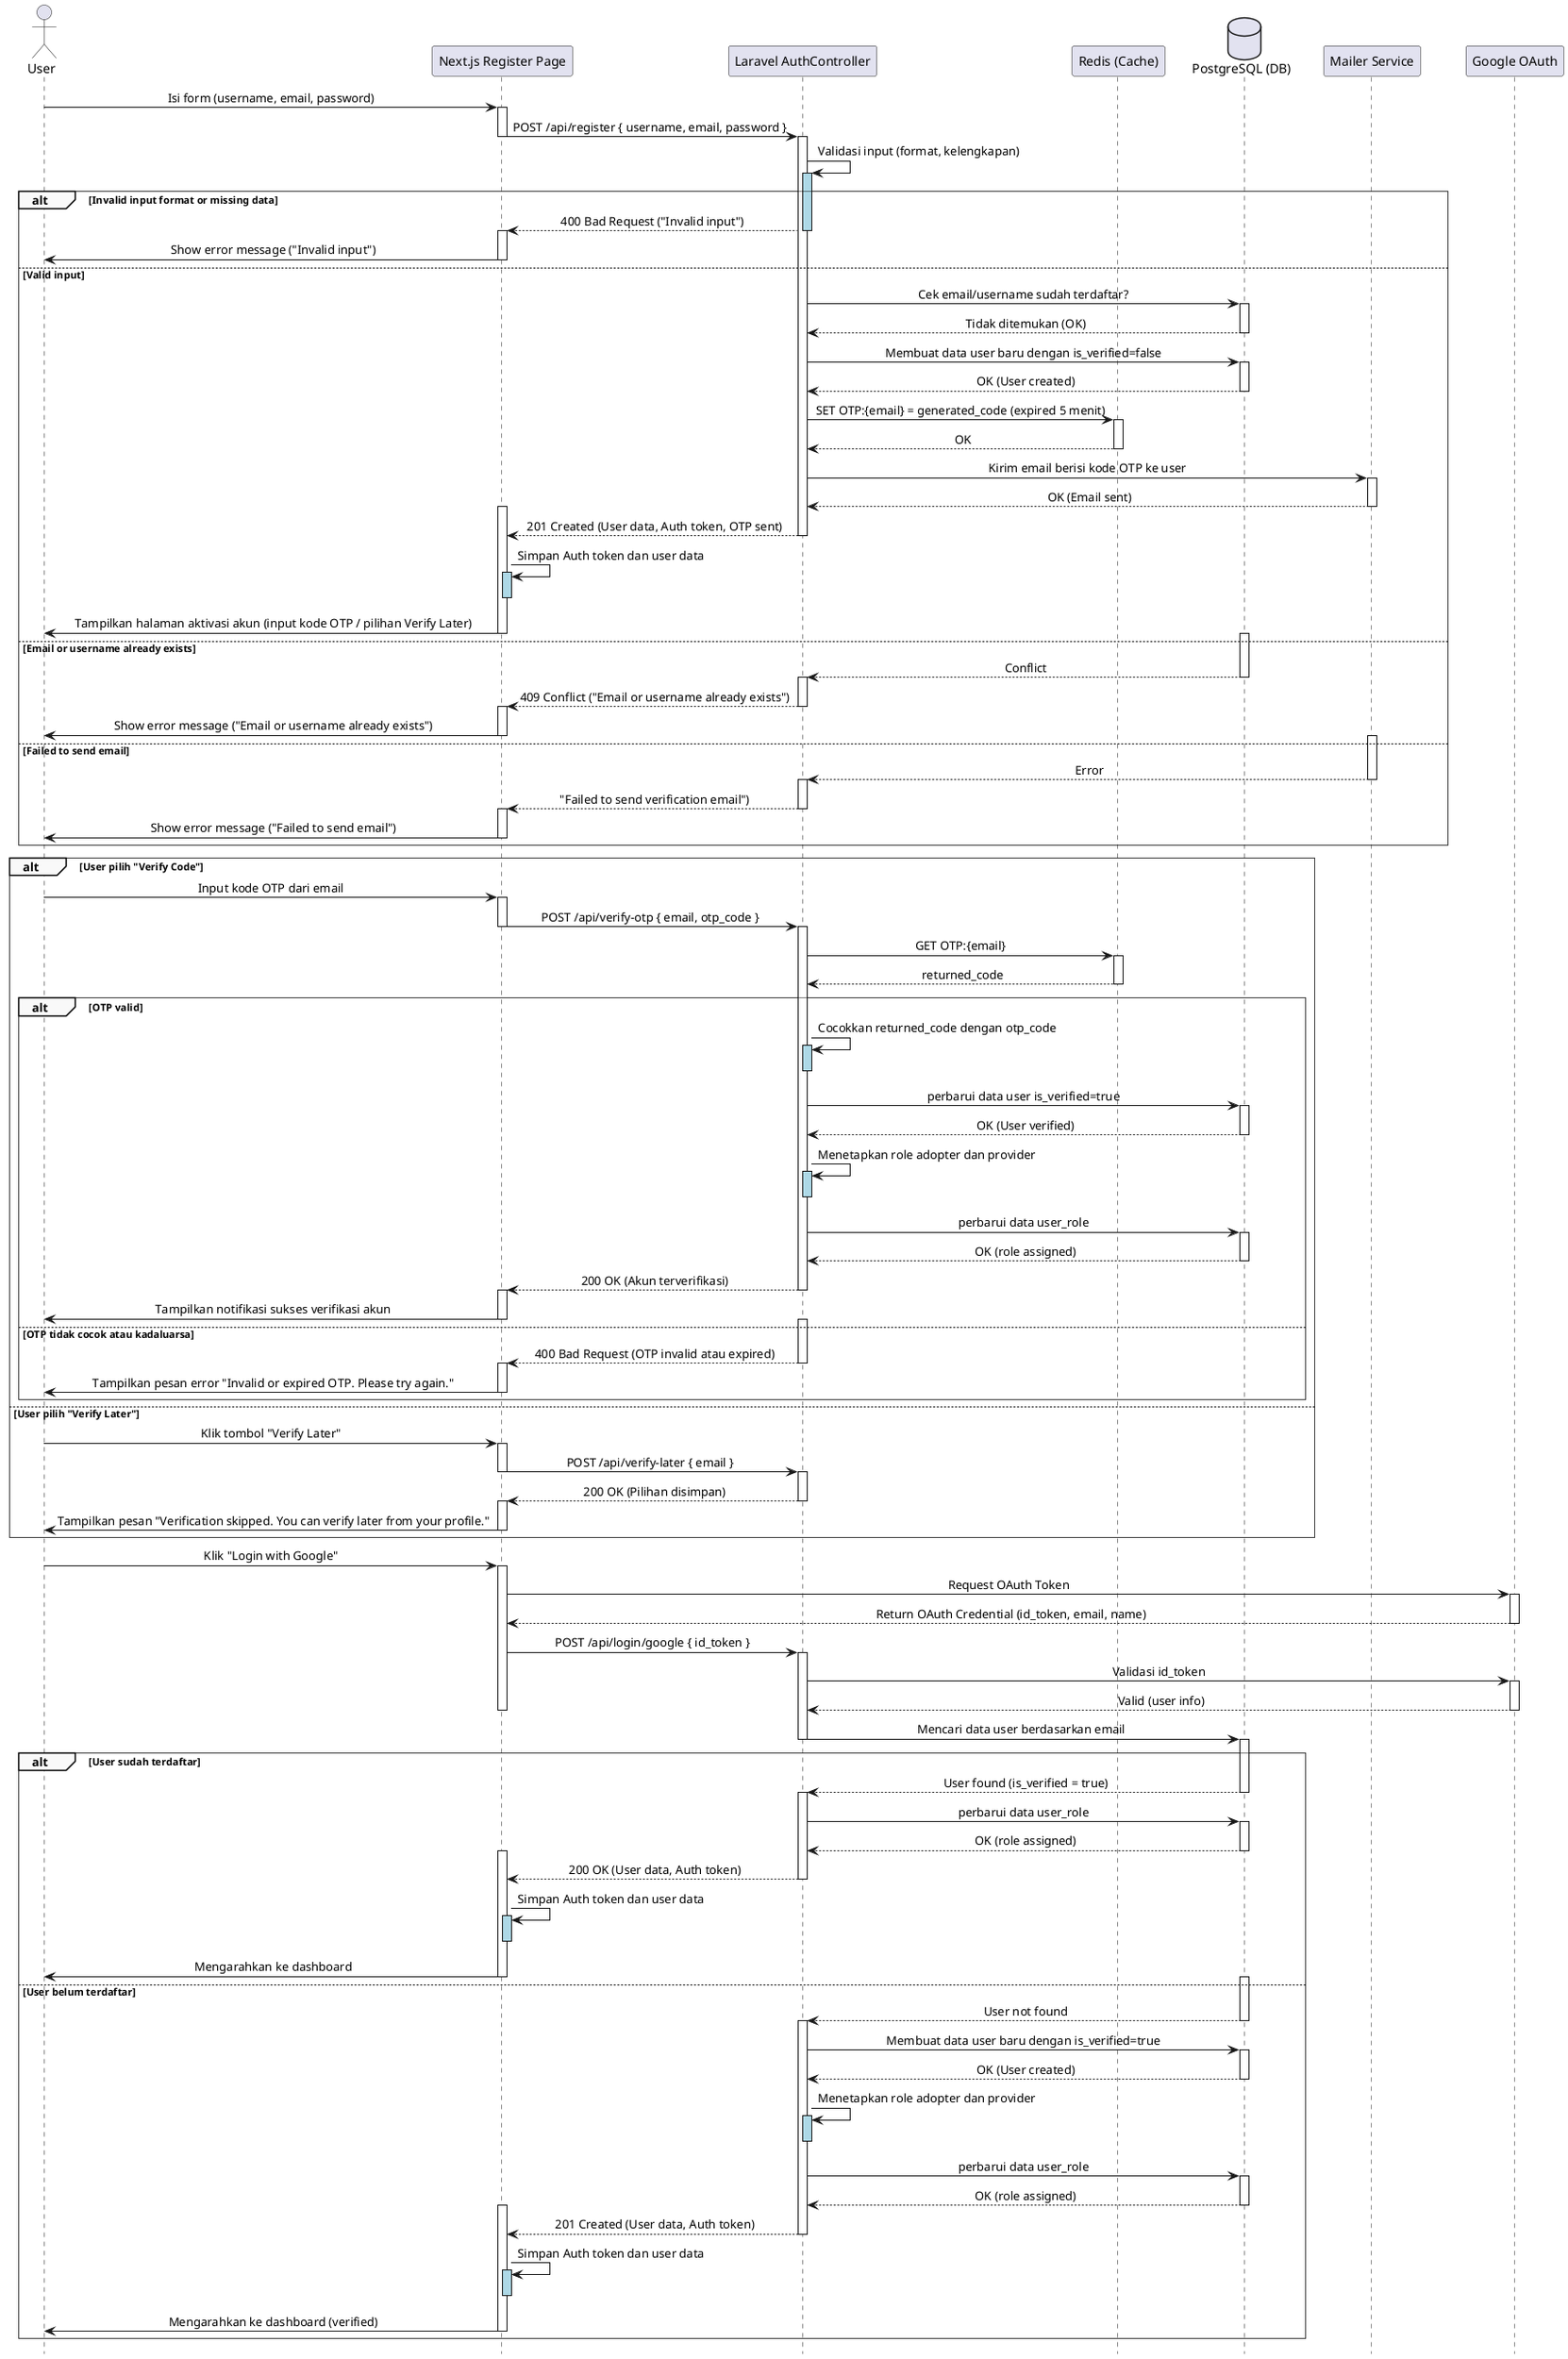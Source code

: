 @startuml
' === Styling ===
skinparam sequence {
    LifelineFooterStrategy none
    MessageAlign center
    ArrowThickness 1
    ParticipantPadding 20
    GroupBorderThickness 0.5
    GroupBackgroundColor #F9F9F9
}
hide footbox

' === Participants ===
actor User
participant "Next.js Register Page" as FE
participant "Laravel AuthController" as BE
participant "Redis (Cache)" as Redis
database "PostgreSQL (DB)" as DB
participant "Mailer Service" as Mailer
participant "Google OAuth" as Google

' === Registration Flow ===
User -> FE: Isi form (username, email, password)
activate FE
FE -> BE: POST /api/register { username, email, password }
deactivate FE
activate BE
BE -> BE: Validasi input (format, kelengkapan)
activate BE #LightBlue

alt Invalid input format or missing data
    BE --> FE: 400 Bad Request ("Invalid input")
    deactivate BE
    activate FE
    FE -> User: Show error message ("Invalid input")
    deactivate FE

else Valid input
    BE -> DB: Cek email/username sudah terdaftar?
    activate DB
    DB --> BE: Tidak ditemukan (OK)
    deactivate DB
    BE -> DB: Membuat data user baru dengan is_verified=false
    activate DB
    DB --> BE: OK (User created)
    deactivate DB

    BE -> Redis: SET OTP:{email} = generated_code (expired 5 menit)
    activate Redis
    Redis --> BE: OK
    deactivate Redis

    BE -> Mailer: Kirim email berisi kode OTP ke user
    activate Mailer
    Mailer --> BE: OK (Email sent)
    deactivate Mailer
    activate FE
    BE --> FE: 201 Created (User data, Auth token, OTP sent)
    deactivate BE
    FE -> FE: Simpan Auth token dan user data
    activate FE #LightBlue
    deactivate FE #LightBlue
    FE -> User: Tampilkan halaman aktivasi akun (input kode OTP / pilihan Verify Later)
    deactivate FE
    deactivate FE

    else Email or username already exists
        activate DB
        DB --> BE: Conflict
        deactivate DB
        activate BE
        BE --> FE: 409 Conflict ("Email or username already exists")
        deactivate BE
        activate FE
        FE -> User: Show error message ("Email or username already exists")
        deactivate FE

    else Failed to send email
        activate Mailer
        Mailer --> BE: Error
        deactivate Mailer
        activate BE
        BE --> FE: "Failed to send verification email")
        deactivate BE
        activate FE
        FE -> User: Show error message ("Failed to send email")
        deactivate FE
end


' === Account Activation Flow ===
alt User pilih "Verify Code"
    User -> FE: Input kode OTP dari email
    activate FE
    FE -> BE: POST /api/verify-otp { email, otp_code }
    deactivate FE
    activate BE
    BE -> Redis: GET OTP:{email}
    activate Redis
    Redis --> BE: returned_code
    deactivate Redis

    alt OTP valid
        BE -> BE: Cocokkan returned_code dengan otp_code
        activate BE #LightBlue
        deactivate BE
        BE -> DB: perbarui data user is_verified=true
        activate DB
        DB --> BE: OK (User verified)
        deactivate DB
        BE -> BE: Menetapkan role adopter dan provider
        activate BE #LightBlue
        deactivate BE
        BE -> DB: perbarui data user_role
        activate DB
        DB --> BE: OK (role assigned)
        deactivate DB
        BE --> FE: 200 OK (Akun terverifikasi)
        deactivate BE
        activate FE
        FE -> User: Tampilkan notifikasi sukses verifikasi akun
        deactivate FE

    else OTP tidak cocok atau kadaluarsa
        activate BE
        BE --> FE: 400 Bad Request (OTP invalid atau expired)
        deactivate BE
        activate FE
        FE -> User: Tampilkan pesan error "Invalid or expired OTP. Please try again."
        deactivate FE
    end

else User pilih "Verify Later"
    User -> FE: Klik tombol "Verify Later"
    activate FE
    FE -> BE: POST /api/verify-later { email }
    deactivate FE
    activate BE
    BE --> FE: 200 OK (Pilihan disimpan)
    deactivate BE
    activate FE
    FE -> User: Tampilkan pesan "Verification skipped. You can verify later from your profile."
    deactivate FE
end

' === Google Login Flow ===
User -> FE: Klik "Login with Google"
activate FE
FE -> Google: Request OAuth Token
activate Google
Google --> FE: Return OAuth Credential (id_token, email, name)
deactivate Google

FE -> BE: POST /api/login/google { id_token }
activate BE
BE -> Google: Validasi id_token
activate Google
Google --> BE: Valid (user info)
deactivate Google
deactivate FE
BE -> DB: Mencari data user berdasarkan email
deactivate BE

alt User sudah terdaftar
    activate DB
    DB --> BE: User found (is_verified = true)
    deactivate DB

    activate BE
    BE -> DB: perbarui data user_role
    activate DB
    DB --> BE: OK (role assigned)
    deactivate DB

    activate FE
    BE --> FE: 200 OK (User data, Auth token)
    deactivate BE
    FE -> FE: Simpan Auth token dan user data
    activate FE #LightBlue
    deactivate FE
    
    FE -> User: Mengarahkan ke dashboard
    deactivate FE

else User belum terdaftar
    activate DB
    DB --> BE: User not found
    deactivate DB
    activate BE
    BE -> DB: Membuat data user baru dengan is_verified=true
    activate DB
    DB --> BE: OK (User created)
    deactivate DB

    BE -> BE: Menetapkan role adopter dan provider
    activate BE #LightBlue
    deactivate BE

    BE -> DB: perbarui data user_role
    activate DB
    DB --> BE: OK (role assigned)
    deactivate DB

    activate FE
    BE --> FE: 201 Created (User data, Auth token)
    deactivate BE
    FE -> FE: Simpan Auth token dan user data
    activate FE #LightBlue
    deactivate FE
    deactivate BE
    FE -> User: Mengarahkan ke dashboard (verified)
    deactivate FE
end
@enduml
